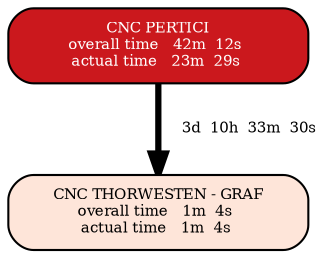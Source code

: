 digraph G {
  size="6"; 
  outputorder=edgesfirst; 
  edge[headclip=true, tailclip=false]; 
E0 [shape=box, style="filled, rounded", width=2, fontsize=7, fillcolor="/reds4/4" fontcolor=white, label="CNC PERTICI\n overall time   42m  12s  \n actual time   23m  29s  \n"];
E2 [shape=box, style="filled, rounded", width=2, fontsize=7, fillcolor="/reds4/1", label="CNC THORWESTEN - GRAF\n overall time   1m  4s  \n actual time   1m  4s  \n"];
E0 -> E2 [fontsize=7, penwidth= 3  , label="     3d  10h  33m  30s "];
}
